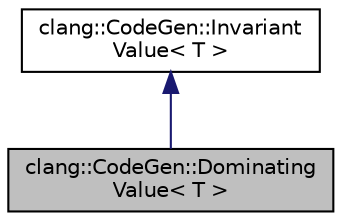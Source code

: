 digraph "clang::CodeGen::DominatingValue&lt; T &gt;"
{
 // LATEX_PDF_SIZE
  bgcolor="transparent";
  edge [fontname="Helvetica",fontsize="10",labelfontname="Helvetica",labelfontsize="10"];
  node [fontname="Helvetica",fontsize="10",shape=record];
  Node1 [label="clang::CodeGen::Dominating\lValue\< T \>",height=0.2,width=0.4,color="black", fillcolor="grey75", style="filled", fontcolor="black",tooltip="A metaprogramming class for ensuring that a value will dominate an arbitrary position in a function."];
  Node2 -> Node1 [dir="back",color="midnightblue",fontsize="10",style="solid",fontname="Helvetica"];
  Node2 [label="clang::CodeGen::Invariant\lValue\< T \>",height=0.2,width=0.4,color="black",URL="$structclang_1_1CodeGen_1_1InvariantValue.html",tooltip=" "];
}
